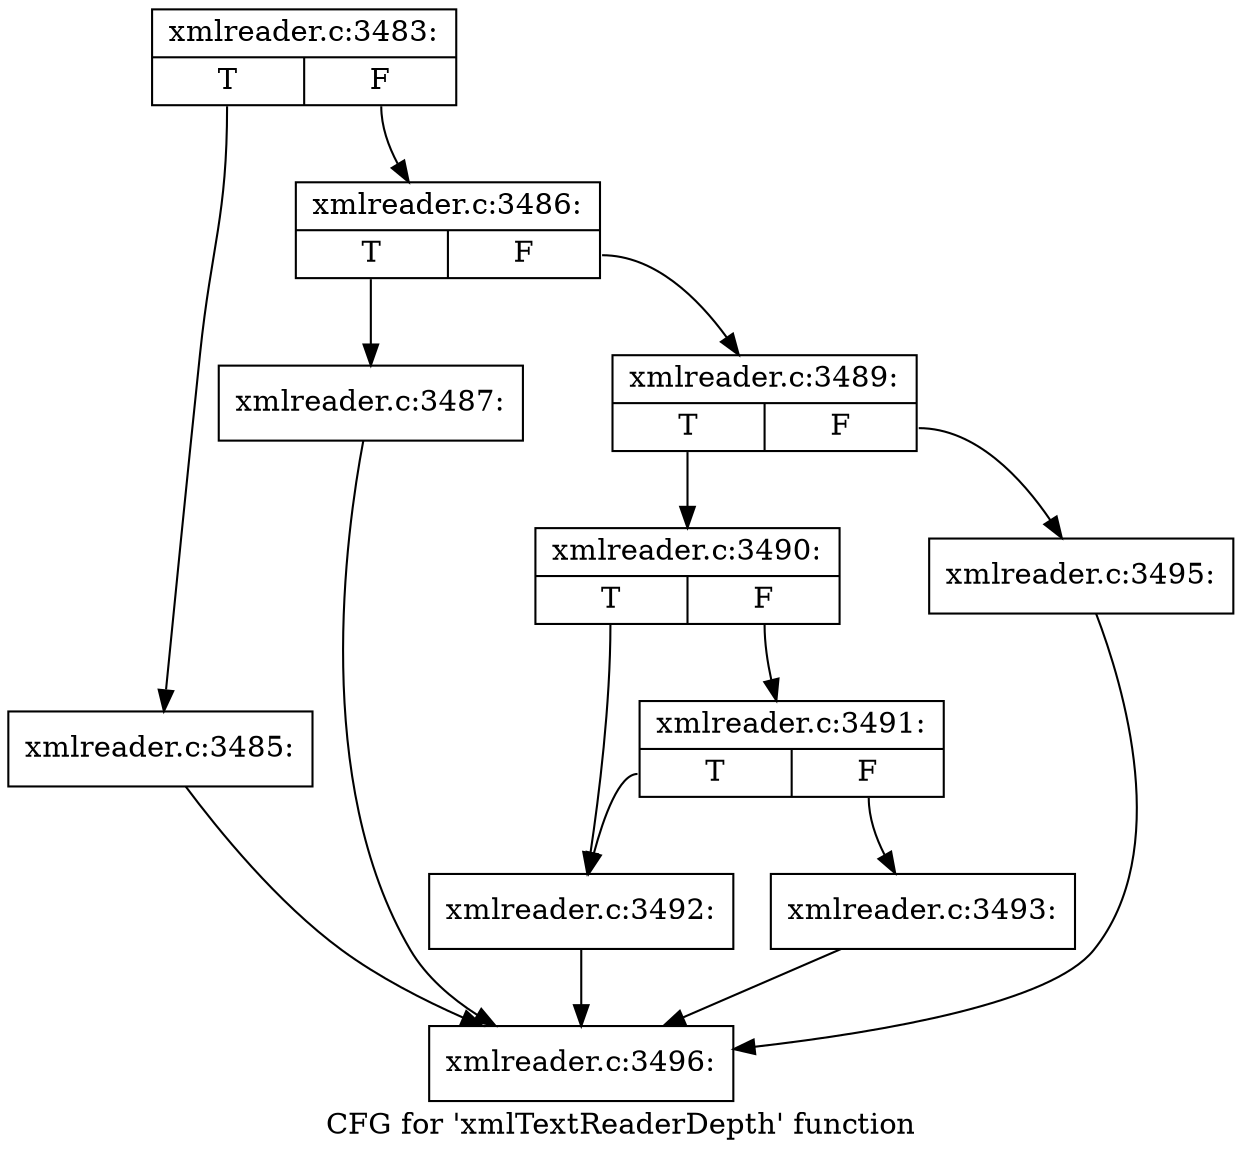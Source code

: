 digraph "CFG for 'xmlTextReaderDepth' function" {
	label="CFG for 'xmlTextReaderDepth' function";

	Node0x55e4493f9650 [shape=record,label="{xmlreader.c:3483:|{<s0>T|<s1>F}}"];
	Node0x55e4493f9650:s0 -> Node0x55e4493ee740;
	Node0x55e4493f9650:s1 -> Node0x55e4493f7910;
	Node0x55e4493ee740 [shape=record,label="{xmlreader.c:3485:}"];
	Node0x55e4493ee740 -> Node0x55e4493f9a70;
	Node0x55e4493f7910 [shape=record,label="{xmlreader.c:3486:|{<s0>T|<s1>F}}"];
	Node0x55e4493f7910:s0 -> Node0x55e4493fa550;
	Node0x55e4493f7910:s1 -> Node0x55e4493fa5a0;
	Node0x55e4493fa550 [shape=record,label="{xmlreader.c:3487:}"];
	Node0x55e4493fa550 -> Node0x55e4493f9a70;
	Node0x55e4493fa5a0 [shape=record,label="{xmlreader.c:3489:|{<s0>T|<s1>F}}"];
	Node0x55e4493fa5a0:s0 -> Node0x55e4493faac0;
	Node0x55e4493fa5a0:s1 -> Node0x55e4493fab10;
	Node0x55e4493faac0 [shape=record,label="{xmlreader.c:3490:|{<s0>T|<s1>F}}"];
	Node0x55e4493faac0:s0 -> Node0x55e4493faf60;
	Node0x55e4493faac0:s1 -> Node0x55e4493fb000;
	Node0x55e4493fb000 [shape=record,label="{xmlreader.c:3491:|{<s0>T|<s1>F}}"];
	Node0x55e4493fb000:s0 -> Node0x55e4493faf60;
	Node0x55e4493fb000:s1 -> Node0x55e4493fafb0;
	Node0x55e4493faf60 [shape=record,label="{xmlreader.c:3492:}"];
	Node0x55e4493faf60 -> Node0x55e4493f9a70;
	Node0x55e4493fafb0 [shape=record,label="{xmlreader.c:3493:}"];
	Node0x55e4493fafb0 -> Node0x55e4493f9a70;
	Node0x55e4493fab10 [shape=record,label="{xmlreader.c:3495:}"];
	Node0x55e4493fab10 -> Node0x55e4493f9a70;
	Node0x55e4493f9a70 [shape=record,label="{xmlreader.c:3496:}"];
}
